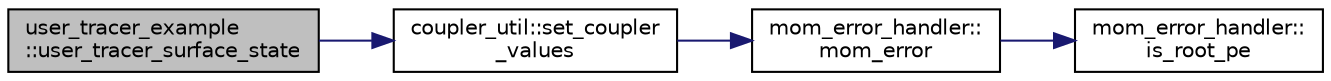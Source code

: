 digraph "user_tracer_example::user_tracer_surface_state"
{
 // INTERACTIVE_SVG=YES
  edge [fontname="Helvetica",fontsize="10",labelfontname="Helvetica",labelfontsize="10"];
  node [fontname="Helvetica",fontsize="10",shape=record];
  rankdir="LR";
  Node30 [label="user_tracer_example\l::user_tracer_surface_state",height=0.2,width=0.4,color="black", fillcolor="grey75", style="filled", fontcolor="black"];
  Node30 -> Node31 [color="midnightblue",fontsize="10",style="solid",fontname="Helvetica"];
  Node31 [label="coupler_util::set_coupler\l_values",height=0.2,width=0.4,color="black", fillcolor="white", style="filled",URL="$namespacecoupler__util.html#a905a5b5d76999092172d1a6cfd17a1e6"];
  Node31 -> Node32 [color="midnightblue",fontsize="10",style="solid",fontname="Helvetica"];
  Node32 [label="mom_error_handler::\lmom_error",height=0.2,width=0.4,color="black", fillcolor="white", style="filled",URL="$namespacemom__error__handler.html#a460cfb79a06c29fc249952c2a3710d67"];
  Node32 -> Node33 [color="midnightblue",fontsize="10",style="solid",fontname="Helvetica"];
  Node33 [label="mom_error_handler::\lis_root_pe",height=0.2,width=0.4,color="black", fillcolor="white", style="filled",URL="$namespacemom__error__handler.html#ad5f00a53059c72fe2332d1436c80ca71"];
}
